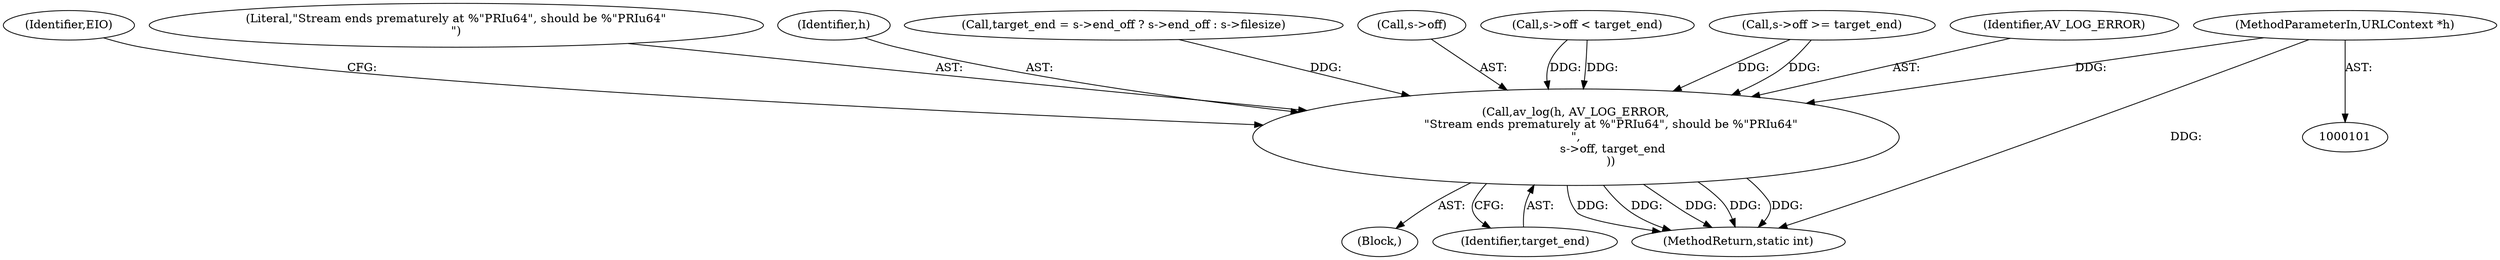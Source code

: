 digraph "0_FFmpeg_2a05c8f813de6f2278827734bf8102291e7484aa@pointer" {
"1000102" [label="(MethodParameterIn,URLContext *h)"];
"1000208" [label="(Call,av_log(h, AV_LOG_ERROR,\n                   \"Stream ends prematurely at %\"PRIu64\", should be %\"PRIu64\"\n\",\n                    s->off, target_end\n                   ))"];
"1000218" [label="(Identifier,EIO)"];
"1000208" [label="(Call,av_log(h, AV_LOG_ERROR,\n                   \"Stream ends prematurely at %\"PRIu64\", should be %\"PRIu64\"\n\",\n                    s->off, target_end\n                   ))"];
"1000211" [label="(Literal,\"Stream ends prematurely at %\"PRIu64\", should be %\"PRIu64\"\n\")"];
"1000209" [label="(Identifier,h)"];
"1000148" [label="(Call,target_end = s->end_off ? s->end_off : s->filesize)"];
"1000212" [label="(Call,s->off)"];
"1000202" [label="(Call,s->off < target_end)"];
"1000102" [label="(MethodParameterIn,URLContext *h)"];
"1000207" [label="(Block,)"];
"1000172" [label="(Call,s->off >= target_end)"];
"1000215" [label="(Identifier,target_end)"];
"1000210" [label="(Identifier,AV_LOG_ERROR)"];
"1000242" [label="(MethodReturn,static int)"];
"1000102" -> "1000101"  [label="AST: "];
"1000102" -> "1000242"  [label="DDG: "];
"1000102" -> "1000208"  [label="DDG: "];
"1000208" -> "1000207"  [label="AST: "];
"1000208" -> "1000215"  [label="CFG: "];
"1000209" -> "1000208"  [label="AST: "];
"1000210" -> "1000208"  [label="AST: "];
"1000211" -> "1000208"  [label="AST: "];
"1000212" -> "1000208"  [label="AST: "];
"1000215" -> "1000208"  [label="AST: "];
"1000218" -> "1000208"  [label="CFG: "];
"1000208" -> "1000242"  [label="DDG: "];
"1000208" -> "1000242"  [label="DDG: "];
"1000208" -> "1000242"  [label="DDG: "];
"1000208" -> "1000242"  [label="DDG: "];
"1000208" -> "1000242"  [label="DDG: "];
"1000202" -> "1000208"  [label="DDG: "];
"1000202" -> "1000208"  [label="DDG: "];
"1000172" -> "1000208"  [label="DDG: "];
"1000172" -> "1000208"  [label="DDG: "];
"1000148" -> "1000208"  [label="DDG: "];
}
